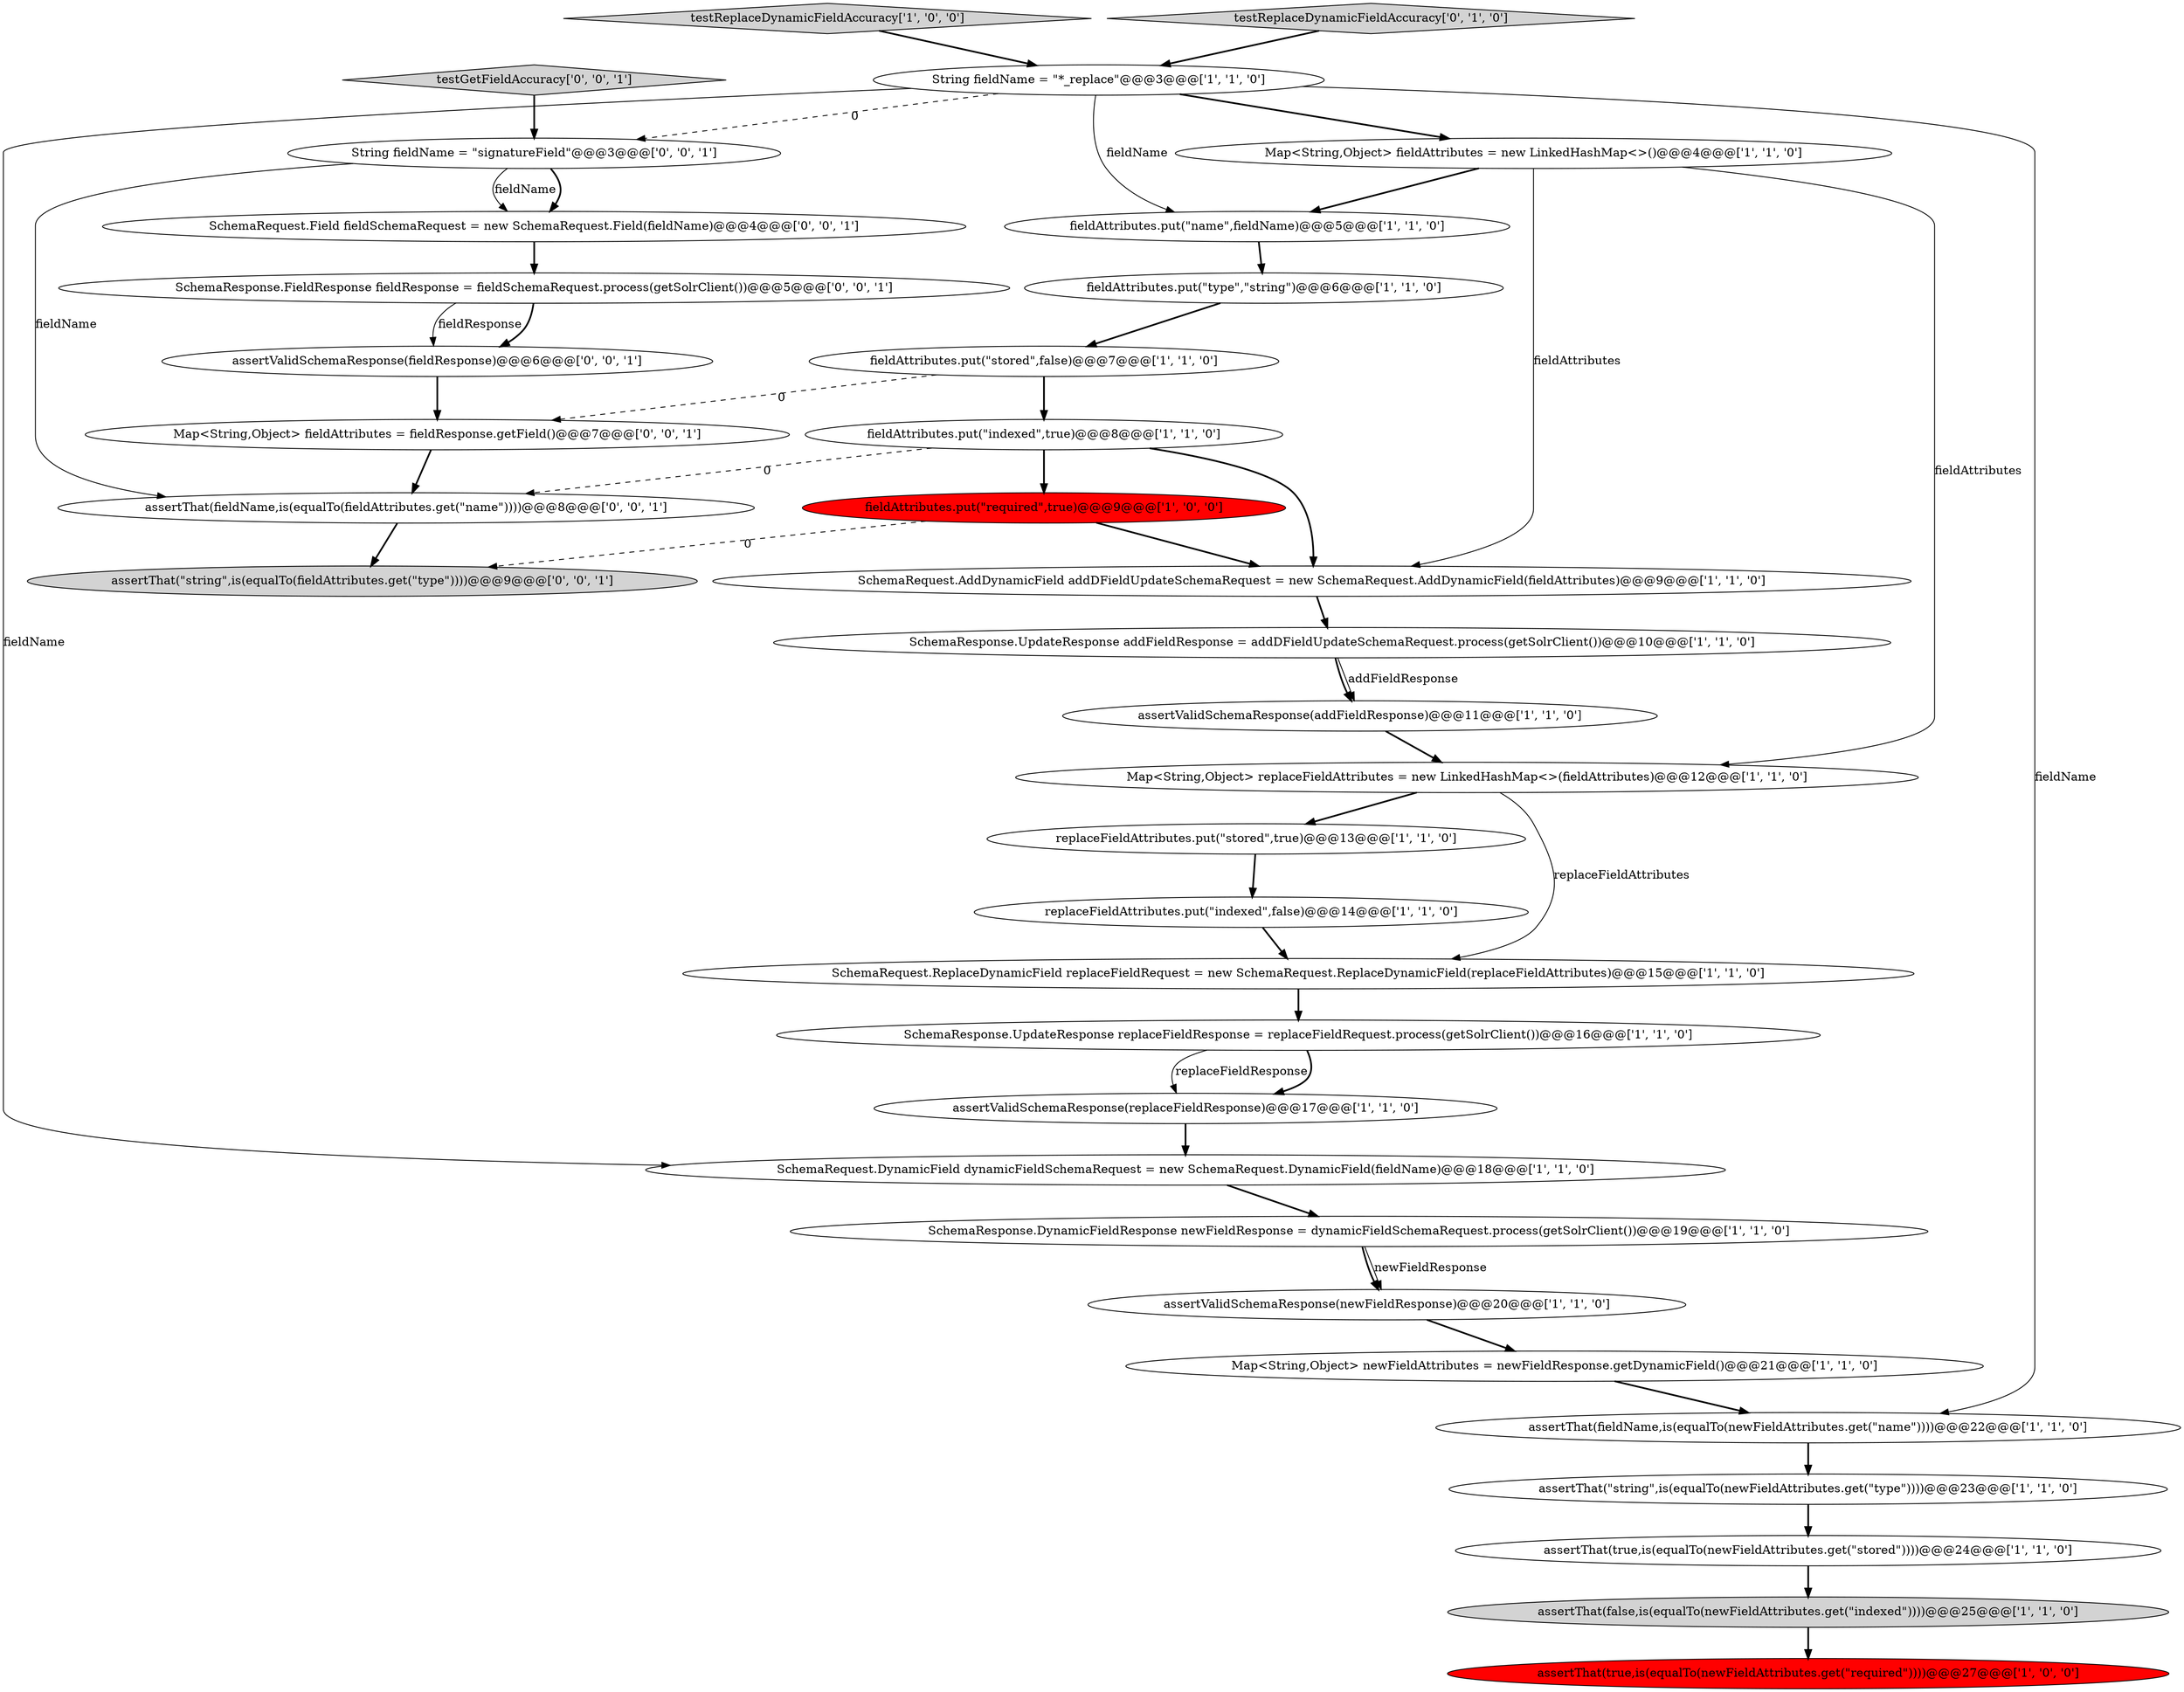 digraph {
8 [style = filled, label = "String fieldName = \"*_replace\"@@@3@@@['1', '1', '0']", fillcolor = white, shape = ellipse image = "AAA0AAABBB1BBB"];
21 [style = filled, label = "Map<String,Object> newFieldAttributes = newFieldResponse.getDynamicField()@@@21@@@['1', '1', '0']", fillcolor = white, shape = ellipse image = "AAA0AAABBB1BBB"];
2 [style = filled, label = "assertValidSchemaResponse(replaceFieldResponse)@@@17@@@['1', '1', '0']", fillcolor = white, shape = ellipse image = "AAA0AAABBB1BBB"];
17 [style = filled, label = "replaceFieldAttributes.put(\"indexed\",false)@@@14@@@['1', '1', '0']", fillcolor = white, shape = ellipse image = "AAA0AAABBB1BBB"];
24 [style = filled, label = "fieldAttributes.put(\"type\",\"string\")@@@6@@@['1', '1', '0']", fillcolor = white, shape = ellipse image = "AAA0AAABBB1BBB"];
25 [style = filled, label = "assertThat(\"string\",is(equalTo(newFieldAttributes.get(\"type\"))))@@@23@@@['1', '1', '0']", fillcolor = white, shape = ellipse image = "AAA0AAABBB1BBB"];
9 [style = filled, label = "fieldAttributes.put(\"name\",fieldName)@@@5@@@['1', '1', '0']", fillcolor = white, shape = ellipse image = "AAA0AAABBB1BBB"];
4 [style = filled, label = "assertThat(true,is(equalTo(newFieldAttributes.get(\"required\"))))@@@27@@@['1', '0', '0']", fillcolor = red, shape = ellipse image = "AAA1AAABBB1BBB"];
1 [style = filled, label = "replaceFieldAttributes.put(\"stored\",true)@@@13@@@['1', '1', '0']", fillcolor = white, shape = ellipse image = "AAA0AAABBB1BBB"];
31 [style = filled, label = "String fieldName = \"signatureField\"@@@3@@@['0', '0', '1']", fillcolor = white, shape = ellipse image = "AAA0AAABBB3BBB"];
13 [style = filled, label = "SchemaResponse.UpdateResponse replaceFieldResponse = replaceFieldRequest.process(getSolrClient())@@@16@@@['1', '1', '0']", fillcolor = white, shape = ellipse image = "AAA0AAABBB1BBB"];
6 [style = filled, label = "testReplaceDynamicFieldAccuracy['1', '0', '0']", fillcolor = lightgray, shape = diamond image = "AAA0AAABBB1BBB"];
14 [style = filled, label = "SchemaRequest.DynamicField dynamicFieldSchemaRequest = new SchemaRequest.DynamicField(fieldName)@@@18@@@['1', '1', '0']", fillcolor = white, shape = ellipse image = "AAA0AAABBB1BBB"];
10 [style = filled, label = "fieldAttributes.put(\"required\",true)@@@9@@@['1', '0', '0']", fillcolor = red, shape = ellipse image = "AAA1AAABBB1BBB"];
34 [style = filled, label = "Map<String,Object> fieldAttributes = fieldResponse.getField()@@@7@@@['0', '0', '1']", fillcolor = white, shape = ellipse image = "AAA0AAABBB3BBB"];
15 [style = filled, label = "SchemaRequest.AddDynamicField addDFieldUpdateSchemaRequest = new SchemaRequest.AddDynamicField(fieldAttributes)@@@9@@@['1', '1', '0']", fillcolor = white, shape = ellipse image = "AAA0AAABBB1BBB"];
33 [style = filled, label = "SchemaResponse.FieldResponse fieldResponse = fieldSchemaRequest.process(getSolrClient())@@@5@@@['0', '0', '1']", fillcolor = white, shape = ellipse image = "AAA0AAABBB3BBB"];
12 [style = filled, label = "SchemaResponse.UpdateResponse addFieldResponse = addDFieldUpdateSchemaRequest.process(getSolrClient())@@@10@@@['1', '1', '0']", fillcolor = white, shape = ellipse image = "AAA0AAABBB1BBB"];
26 [style = filled, label = "testReplaceDynamicFieldAccuracy['0', '1', '0']", fillcolor = lightgray, shape = diamond image = "AAA0AAABBB2BBB"];
22 [style = filled, label = "assertValidSchemaResponse(newFieldResponse)@@@20@@@['1', '1', '0']", fillcolor = white, shape = ellipse image = "AAA0AAABBB1BBB"];
11 [style = filled, label = "Map<String,Object> fieldAttributes = new LinkedHashMap<>()@@@4@@@['1', '1', '0']", fillcolor = white, shape = ellipse image = "AAA0AAABBB1BBB"];
27 [style = filled, label = "assertValidSchemaResponse(fieldResponse)@@@6@@@['0', '0', '1']", fillcolor = white, shape = ellipse image = "AAA0AAABBB3BBB"];
0 [style = filled, label = "fieldAttributes.put(\"stored\",false)@@@7@@@['1', '1', '0']", fillcolor = white, shape = ellipse image = "AAA0AAABBB1BBB"];
29 [style = filled, label = "SchemaRequest.Field fieldSchemaRequest = new SchemaRequest.Field(fieldName)@@@4@@@['0', '0', '1']", fillcolor = white, shape = ellipse image = "AAA0AAABBB3BBB"];
23 [style = filled, label = "assertThat(false,is(equalTo(newFieldAttributes.get(\"indexed\"))))@@@25@@@['1', '1', '0']", fillcolor = lightgray, shape = ellipse image = "AAA0AAABBB1BBB"];
28 [style = filled, label = "testGetFieldAccuracy['0', '0', '1']", fillcolor = lightgray, shape = diamond image = "AAA0AAABBB3BBB"];
5 [style = filled, label = "assertThat(fieldName,is(equalTo(newFieldAttributes.get(\"name\"))))@@@22@@@['1', '1', '0']", fillcolor = white, shape = ellipse image = "AAA0AAABBB1BBB"];
30 [style = filled, label = "assertThat(fieldName,is(equalTo(fieldAttributes.get(\"name\"))))@@@8@@@['0', '0', '1']", fillcolor = white, shape = ellipse image = "AAA0AAABBB3BBB"];
18 [style = filled, label = "Map<String,Object> replaceFieldAttributes = new LinkedHashMap<>(fieldAttributes)@@@12@@@['1', '1', '0']", fillcolor = white, shape = ellipse image = "AAA0AAABBB1BBB"];
16 [style = filled, label = "assertValidSchemaResponse(addFieldResponse)@@@11@@@['1', '1', '0']", fillcolor = white, shape = ellipse image = "AAA0AAABBB1BBB"];
7 [style = filled, label = "fieldAttributes.put(\"indexed\",true)@@@8@@@['1', '1', '0']", fillcolor = white, shape = ellipse image = "AAA0AAABBB1BBB"];
20 [style = filled, label = "SchemaResponse.DynamicFieldResponse newFieldResponse = dynamicFieldSchemaRequest.process(getSolrClient())@@@19@@@['1', '1', '0']", fillcolor = white, shape = ellipse image = "AAA0AAABBB1BBB"];
3 [style = filled, label = "assertThat(true,is(equalTo(newFieldAttributes.get(\"stored\"))))@@@24@@@['1', '1', '0']", fillcolor = white, shape = ellipse image = "AAA0AAABBB1BBB"];
32 [style = filled, label = "assertThat(\"string\",is(equalTo(fieldAttributes.get(\"type\"))))@@@9@@@['0', '0', '1']", fillcolor = lightgray, shape = ellipse image = "AAA0AAABBB3BBB"];
19 [style = filled, label = "SchemaRequest.ReplaceDynamicField replaceFieldRequest = new SchemaRequest.ReplaceDynamicField(replaceFieldAttributes)@@@15@@@['1', '1', '0']", fillcolor = white, shape = ellipse image = "AAA0AAABBB1BBB"];
11->18 [style = solid, label="fieldAttributes"];
16->18 [style = bold, label=""];
10->15 [style = bold, label=""];
33->27 [style = solid, label="fieldResponse"];
7->10 [style = bold, label=""];
24->0 [style = bold, label=""];
28->31 [style = bold, label=""];
25->3 [style = bold, label=""];
22->21 [style = bold, label=""];
23->4 [style = bold, label=""];
31->29 [style = bold, label=""];
30->32 [style = bold, label=""];
26->8 [style = bold, label=""];
12->16 [style = bold, label=""];
11->9 [style = bold, label=""];
8->14 [style = solid, label="fieldName"];
33->27 [style = bold, label=""];
34->30 [style = bold, label=""];
17->19 [style = bold, label=""];
8->5 [style = solid, label="fieldName"];
13->2 [style = solid, label="replaceFieldResponse"];
5->25 [style = bold, label=""];
1->17 [style = bold, label=""];
20->22 [style = bold, label=""];
0->7 [style = bold, label=""];
8->9 [style = solid, label="fieldName"];
21->5 [style = bold, label=""];
3->23 [style = bold, label=""];
29->33 [style = bold, label=""];
27->34 [style = bold, label=""];
11->15 [style = solid, label="fieldAttributes"];
12->16 [style = solid, label="addFieldResponse"];
19->13 [style = bold, label=""];
10->32 [style = dashed, label="0"];
18->1 [style = bold, label=""];
7->30 [style = dashed, label="0"];
2->14 [style = bold, label=""];
6->8 [style = bold, label=""];
31->29 [style = solid, label="fieldName"];
0->34 [style = dashed, label="0"];
7->15 [style = bold, label=""];
15->12 [style = bold, label=""];
31->30 [style = solid, label="fieldName"];
8->31 [style = dashed, label="0"];
8->11 [style = bold, label=""];
20->22 [style = solid, label="newFieldResponse"];
9->24 [style = bold, label=""];
18->19 [style = solid, label="replaceFieldAttributes"];
14->20 [style = bold, label=""];
13->2 [style = bold, label=""];
}
